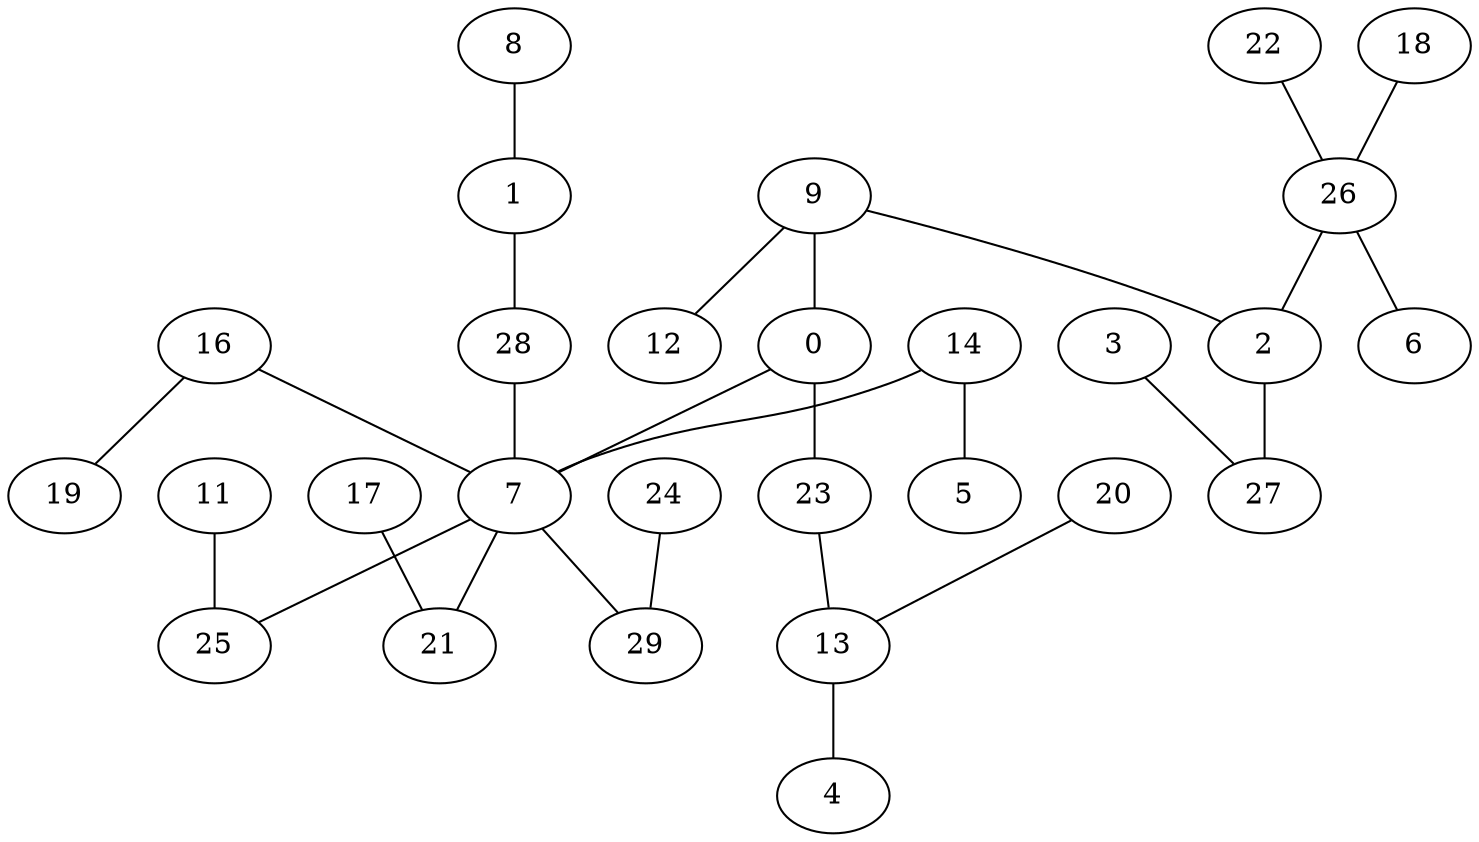 graph {

9--0   
0--23   
0--7   
9--2   
9--12   
23--13   
7--25   
28--7   
7--21   
7--29   
16--7   
14--7   
2--27   
26--2   
13--4   
20--13   
11--25   
1--28   
17--21   
24--29   
16--19   
14--5   
3--27   
26--6   
18--26   
22--26   
8--1   
}
